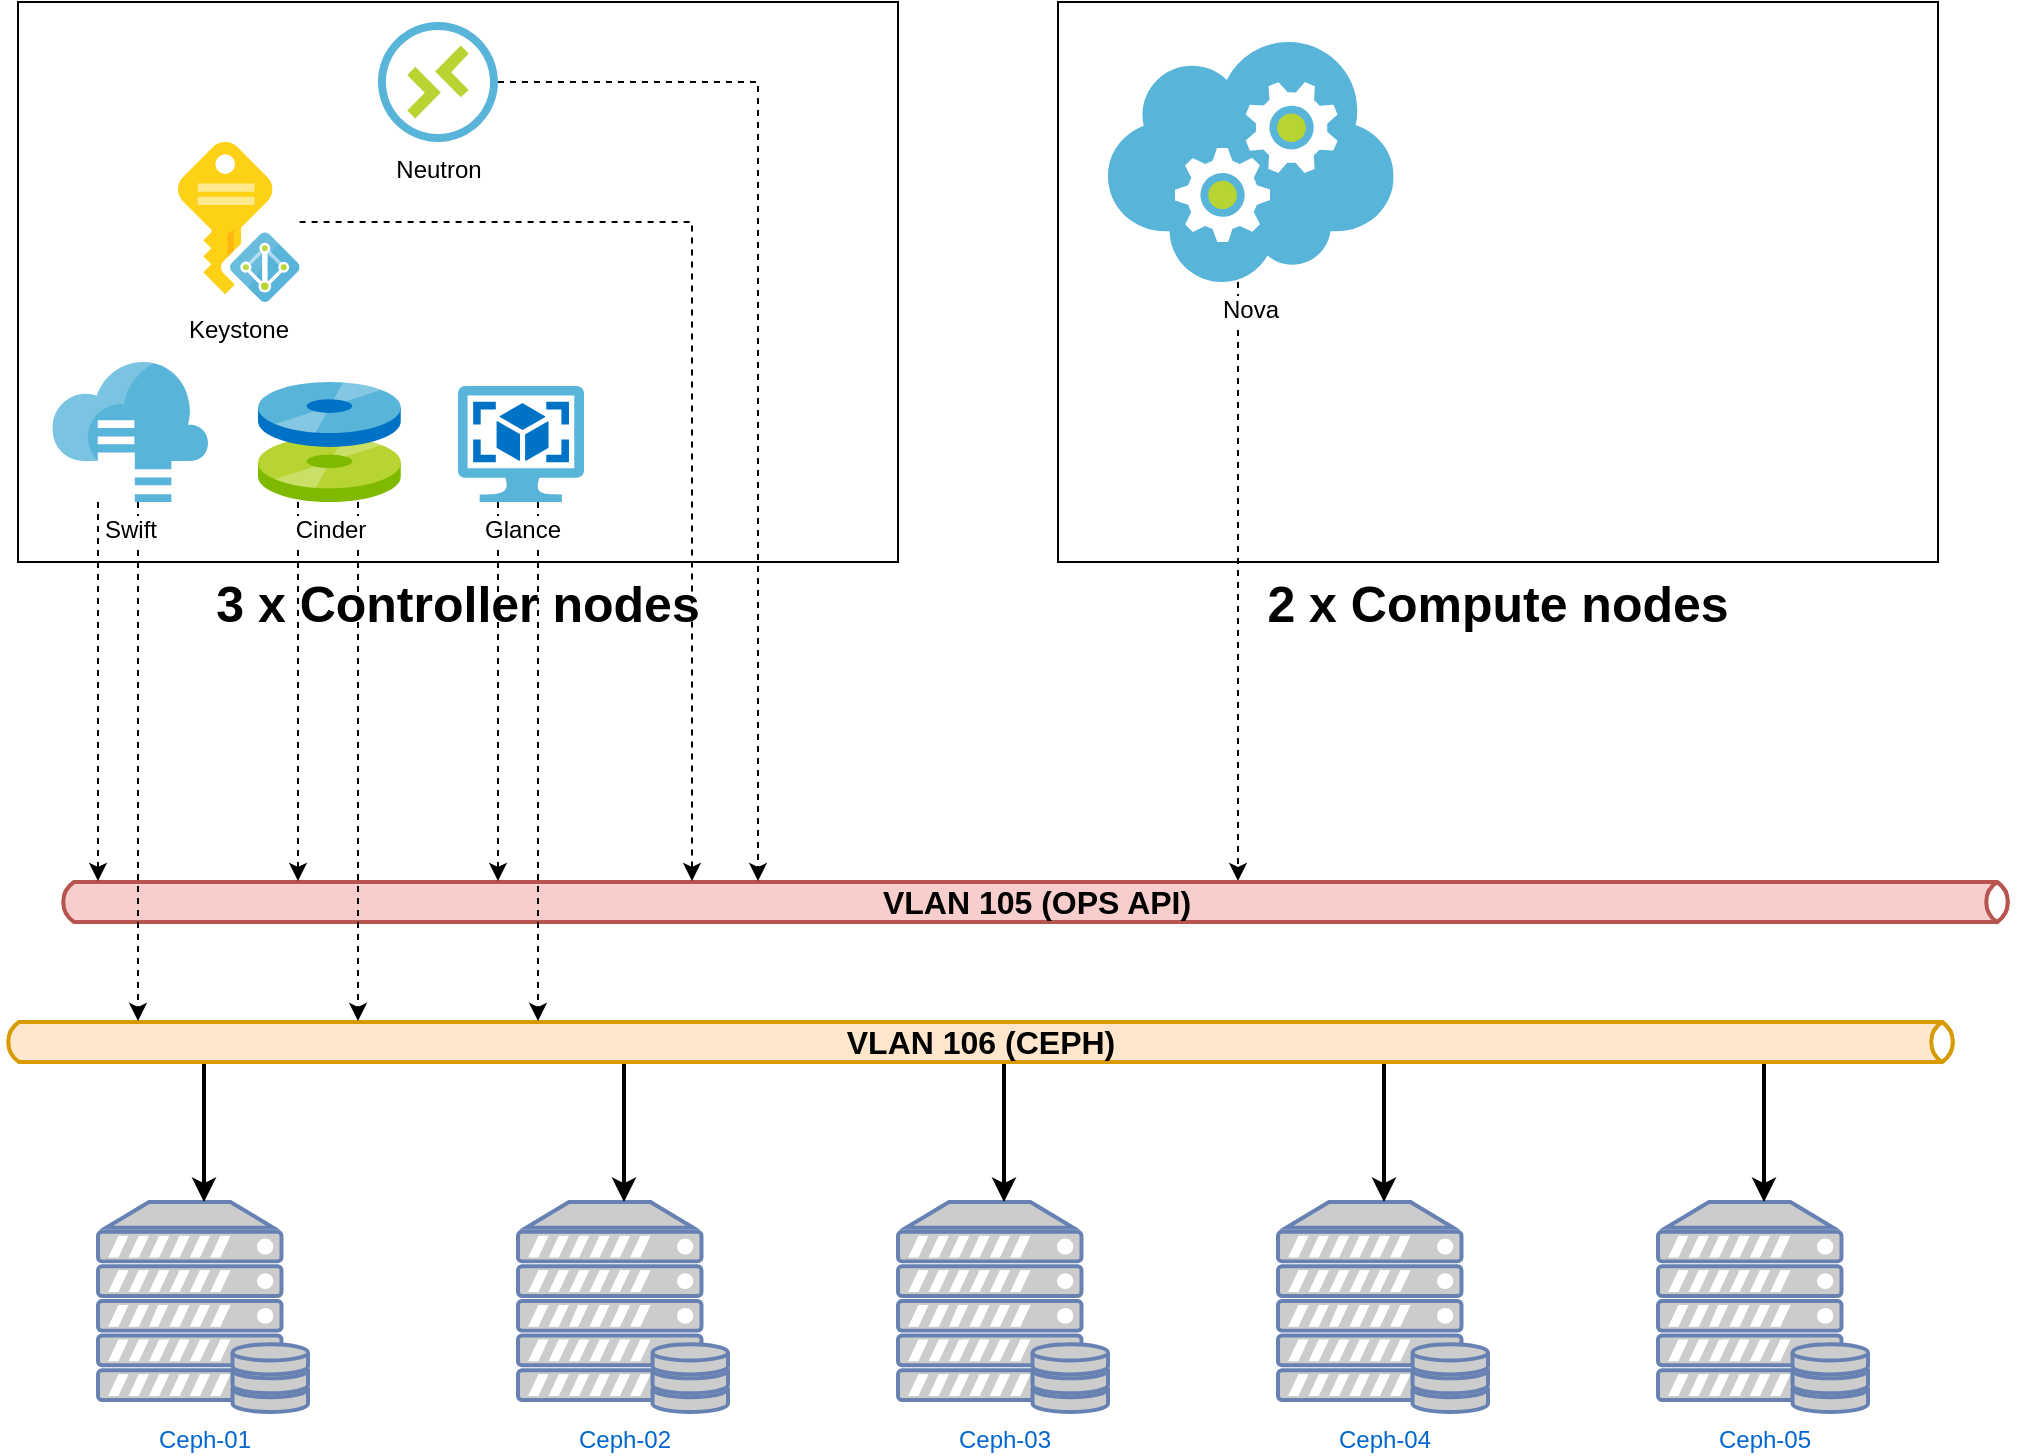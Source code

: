 <mxfile version="14.6.5" type="device"><diagram id="0HuxOxAmbzPKOW5NpBm4" name="Page-1"><mxGraphModel dx="1422" dy="846" grid="1" gridSize="10" guides="1" tooltips="1" connect="1" arrows="1" fold="1" page="1" pageScale="1" pageWidth="850" pageHeight="1100" math="0" shadow="0"><root><mxCell id="0"/><mxCell id="1" parent="0"/><mxCell id="F0BvP9YiuOC4RmmP4Cr4-1" value="" style="rounded=0;whiteSpace=wrap;html=1;" vertex="1" parent="1"><mxGeometry x="40" y="280" width="440" height="280" as="geometry"/></mxCell><mxCell id="F0BvP9YiuOC4RmmP4Cr4-2" value="" style="rounded=0;whiteSpace=wrap;html=1;" vertex="1" parent="1"><mxGeometry x="560" y="280" width="440" height="280" as="geometry"/></mxCell><mxCell id="F0BvP9YiuOC4RmmP4Cr4-3" value="&lt;b&gt;&lt;font style=&quot;font-size: 25px&quot;&gt;3 x Controller nodes&lt;/font&gt;&lt;/b&gt;" style="text;html=1;strokeColor=none;fillColor=none;align=center;verticalAlign=middle;whiteSpace=wrap;rounded=0;" vertex="1" parent="1"><mxGeometry x="135" y="570" width="250" height="20" as="geometry"/></mxCell><mxCell id="F0BvP9YiuOC4RmmP4Cr4-4" value="&lt;b&gt;&lt;font style=&quot;font-size: 25px&quot;&gt;2 x Compute nodes&lt;/font&gt;&lt;/b&gt;" style="text;html=1;strokeColor=none;fillColor=none;align=center;verticalAlign=middle;whiteSpace=wrap;rounded=0;" vertex="1" parent="1"><mxGeometry x="655" y="570" width="250" height="20" as="geometry"/></mxCell><mxCell id="F0BvP9YiuOC4RmmP4Cr4-7" value="Ceph-01" style="fontColor=#0066CC;verticalAlign=top;verticalLabelPosition=bottom;labelPosition=center;align=center;html=1;outlineConnect=0;fillColor=#CCCCCC;strokeColor=#6881B3;gradientColor=none;gradientDirection=north;strokeWidth=2;shape=mxgraph.networks.server_storage;" vertex="1" parent="1"><mxGeometry x="80" y="880" width="105" height="105" as="geometry"/></mxCell><mxCell id="F0BvP9YiuOC4RmmP4Cr4-8" value="Ceph-05" style="fontColor=#0066CC;verticalAlign=top;verticalLabelPosition=bottom;labelPosition=center;align=center;html=1;outlineConnect=0;fillColor=#CCCCCC;strokeColor=#6881B3;gradientColor=none;gradientDirection=north;strokeWidth=2;shape=mxgraph.networks.server_storage;" vertex="1" parent="1"><mxGeometry x="860" y="880" width="105" height="105" as="geometry"/></mxCell><mxCell id="F0BvP9YiuOC4RmmP4Cr4-9" value="Ceph-04" style="fontColor=#0066CC;verticalAlign=top;verticalLabelPosition=bottom;labelPosition=center;align=center;html=1;outlineConnect=0;fillColor=#CCCCCC;strokeColor=#6881B3;gradientColor=none;gradientDirection=north;strokeWidth=2;shape=mxgraph.networks.server_storage;" vertex="1" parent="1"><mxGeometry x="670" y="880" width="105" height="105" as="geometry"/></mxCell><mxCell id="F0BvP9YiuOC4RmmP4Cr4-10" value="Ceph-03" style="fontColor=#0066CC;verticalAlign=top;verticalLabelPosition=bottom;labelPosition=center;align=center;html=1;outlineConnect=0;fillColor=#CCCCCC;strokeColor=#6881B3;gradientColor=none;gradientDirection=north;strokeWidth=2;shape=mxgraph.networks.server_storage;" vertex="1" parent="1"><mxGeometry x="480" y="880" width="105" height="105" as="geometry"/></mxCell><mxCell id="F0BvP9YiuOC4RmmP4Cr4-11" value="Ceph-02" style="fontColor=#0066CC;verticalAlign=top;verticalLabelPosition=bottom;labelPosition=center;align=center;html=1;outlineConnect=0;fillColor=#CCCCCC;strokeColor=#6881B3;gradientColor=none;gradientDirection=north;strokeWidth=2;shape=mxgraph.networks.server_storage;" vertex="1" parent="1"><mxGeometry x="290" y="880" width="105" height="105" as="geometry"/></mxCell><mxCell id="F0BvP9YiuOC4RmmP4Cr4-14" style="edgeStyle=orthogonalEdgeStyle;rounded=0;orthogonalLoop=1;jettySize=auto;html=1;strokeWidth=2;" edge="1" parent="1" source="F0BvP9YiuOC4RmmP4Cr4-12" target="F0BvP9YiuOC4RmmP4Cr4-7"><mxGeometry relative="1" as="geometry"><Array as="points"><mxPoint x="133" y="827"/><mxPoint x="133" y="827"/></Array></mxGeometry></mxCell><mxCell id="F0BvP9YiuOC4RmmP4Cr4-15" style="edgeStyle=orthogonalEdgeStyle;rounded=0;orthogonalLoop=1;jettySize=auto;html=1;strokeWidth=2;" edge="1" parent="1" source="F0BvP9YiuOC4RmmP4Cr4-12" target="F0BvP9YiuOC4RmmP4Cr4-11"><mxGeometry relative="1" as="geometry"><Array as="points"><mxPoint x="343" y="830"/><mxPoint x="343" y="830"/></Array></mxGeometry></mxCell><mxCell id="F0BvP9YiuOC4RmmP4Cr4-16" style="edgeStyle=orthogonalEdgeStyle;rounded=0;orthogonalLoop=1;jettySize=auto;html=1;strokeWidth=2;" edge="1" parent="1" source="F0BvP9YiuOC4RmmP4Cr4-12" target="F0BvP9YiuOC4RmmP4Cr4-10"><mxGeometry relative="1" as="geometry"><Array as="points"><mxPoint x="533" y="830"/><mxPoint x="533" y="830"/></Array></mxGeometry></mxCell><mxCell id="F0BvP9YiuOC4RmmP4Cr4-17" style="edgeStyle=orthogonalEdgeStyle;rounded=0;orthogonalLoop=1;jettySize=auto;html=1;strokeWidth=2;" edge="1" parent="1" source="F0BvP9YiuOC4RmmP4Cr4-12" target="F0BvP9YiuOC4RmmP4Cr4-9"><mxGeometry relative="1" as="geometry"><Array as="points"><mxPoint x="723" y="830"/><mxPoint x="723" y="830"/></Array></mxGeometry></mxCell><mxCell id="F0BvP9YiuOC4RmmP4Cr4-18" style="edgeStyle=orthogonalEdgeStyle;rounded=0;orthogonalLoop=1;jettySize=auto;html=1;strokeWidth=2;" edge="1" parent="1" source="F0BvP9YiuOC4RmmP4Cr4-12" target="F0BvP9YiuOC4RmmP4Cr4-8"><mxGeometry relative="1" as="geometry"><Array as="points"><mxPoint x="913" y="850"/><mxPoint x="913" y="850"/></Array></mxGeometry></mxCell><mxCell id="F0BvP9YiuOC4RmmP4Cr4-12" value="&lt;b&gt;&lt;font style=&quot;font-size: 16px&quot;&gt;VLAN 106 (CEPH)&lt;/font&gt;&lt;/b&gt;" style="html=1;outlineConnect=0;fillColor=#ffe6cc;strokeColor=#d79b00;gradientDirection=north;strokeWidth=2;shape=mxgraph.networks.bus;gradientDirection=north;perimeter=backbonePerimeter;backboneSize=20;" vertex="1" parent="1"><mxGeometry x="32.5" y="790" width="977.5" height="20" as="geometry"/></mxCell><mxCell id="F0BvP9YiuOC4RmmP4Cr4-21" style="edgeStyle=orthogonalEdgeStyle;rounded=0;orthogonalLoop=1;jettySize=auto;html=1;strokeWidth=1;dashed=1;" edge="1" parent="1" source="F0BvP9YiuOC4RmmP4Cr4-19" target="F0BvP9YiuOC4RmmP4Cr4-20"><mxGeometry relative="1" as="geometry"><Array as="points"><mxPoint x="650" y="510"/><mxPoint x="650" y="510"/></Array></mxGeometry></mxCell><mxCell id="F0BvP9YiuOC4RmmP4Cr4-19" value="Nova" style="aspect=fixed;html=1;points=[];align=center;image;fontSize=12;image=img/lib/mscae/Cloud_Services_Classic.svg;" vertex="1" parent="1"><mxGeometry x="585" y="300" width="142.85" height="120" as="geometry"/></mxCell><mxCell id="F0BvP9YiuOC4RmmP4Cr4-20" value="&lt;b&gt;&lt;font style=&quot;font-size: 16px&quot;&gt;VLAN 105 (OPS API)&lt;/font&gt;&lt;/b&gt;" style="html=1;outlineConnect=0;fillColor=#f8cecc;strokeColor=#b85450;gradientDirection=north;strokeWidth=2;shape=mxgraph.networks.bus;gradientDirection=north;perimeter=backbonePerimeter;backboneSize=20;" vertex="1" parent="1"><mxGeometry x="60" y="720" width="977.5" height="20" as="geometry"/></mxCell><mxCell id="F0BvP9YiuOC4RmmP4Cr4-23" style="edgeStyle=orthogonalEdgeStyle;rounded=0;orthogonalLoop=1;jettySize=auto;html=1;dashed=1;strokeWidth=1;" edge="1" parent="1" source="F0BvP9YiuOC4RmmP4Cr4-22" target="F0BvP9YiuOC4RmmP4Cr4-20"><mxGeometry relative="1" as="geometry"><Array as="points"><mxPoint x="80" y="640"/><mxPoint x="80" y="640"/></Array></mxGeometry></mxCell><mxCell id="F0BvP9YiuOC4RmmP4Cr4-24" style="edgeStyle=orthogonalEdgeStyle;rounded=0;orthogonalLoop=1;jettySize=auto;html=1;dashed=1;strokeWidth=1;" edge="1" parent="1" source="F0BvP9YiuOC4RmmP4Cr4-22" target="F0BvP9YiuOC4RmmP4Cr4-12"><mxGeometry relative="1" as="geometry"><Array as="points"><mxPoint x="100" y="660"/><mxPoint x="100" y="660"/></Array></mxGeometry></mxCell><mxCell id="F0BvP9YiuOC4RmmP4Cr4-22" value="Swift" style="aspect=fixed;html=1;points=[];align=center;image;fontSize=12;image=img/lib/mscae/StorSimple.svg;" vertex="1" parent="1"><mxGeometry x="57.22" y="460" width="77.78" height="70" as="geometry"/></mxCell><mxCell id="F0BvP9YiuOC4RmmP4Cr4-32" style="edgeStyle=orthogonalEdgeStyle;rounded=0;orthogonalLoop=1;jettySize=auto;html=1;dashed=1;strokeWidth=1;" edge="1" parent="1" source="F0BvP9YiuOC4RmmP4Cr4-31" target="F0BvP9YiuOC4RmmP4Cr4-20"><mxGeometry relative="1" as="geometry"><Array as="points"><mxPoint x="180" y="610"/><mxPoint x="180" y="610"/></Array></mxGeometry></mxCell><mxCell id="F0BvP9YiuOC4RmmP4Cr4-33" style="edgeStyle=orthogonalEdgeStyle;rounded=0;orthogonalLoop=1;jettySize=auto;html=1;dashed=1;strokeWidth=1;" edge="1" parent="1" source="F0BvP9YiuOC4RmmP4Cr4-31" target="F0BvP9YiuOC4RmmP4Cr4-12"><mxGeometry relative="1" as="geometry"><Array as="points"><mxPoint x="210" y="660"/><mxPoint x="210" y="660"/></Array></mxGeometry></mxCell><mxCell id="F0BvP9YiuOC4RmmP4Cr4-31" value="Cinder" style="aspect=fixed;html=1;points=[];align=center;image;fontSize=12;image=img/lib/mscae/Discs.svg;" vertex="1" parent="1"><mxGeometry x="160" y="470" width="71.43" height="60" as="geometry"/></mxCell><mxCell id="F0BvP9YiuOC4RmmP4Cr4-35" style="edgeStyle=orthogonalEdgeStyle;rounded=0;orthogonalLoop=1;jettySize=auto;html=1;dashed=1;strokeWidth=1;" edge="1" parent="1" source="F0BvP9YiuOC4RmmP4Cr4-34" target="F0BvP9YiuOC4RmmP4Cr4-20"><mxGeometry relative="1" as="geometry"><Array as="points"><mxPoint x="280" y="630"/><mxPoint x="280" y="630"/></Array></mxGeometry></mxCell><mxCell id="F0BvP9YiuOC4RmmP4Cr4-36" style="edgeStyle=orthogonalEdgeStyle;rounded=0;orthogonalLoop=1;jettySize=auto;html=1;dashed=1;strokeWidth=1;" edge="1" parent="1" source="F0BvP9YiuOC4RmmP4Cr4-34" target="F0BvP9YiuOC4RmmP4Cr4-12"><mxGeometry relative="1" as="geometry"><Array as="points"><mxPoint x="300" y="590"/><mxPoint x="300" y="590"/></Array></mxGeometry></mxCell><mxCell id="F0BvP9YiuOC4RmmP4Cr4-34" value="Glance" style="aspect=fixed;html=1;points=[];align=center;image;fontSize=12;image=img/lib/mscae/OS_Images_Classic.svg;" vertex="1" parent="1"><mxGeometry x="260" y="472" width="63.04" height="58" as="geometry"/></mxCell><mxCell id="F0BvP9YiuOC4RmmP4Cr4-38" style="edgeStyle=orthogonalEdgeStyle;rounded=0;orthogonalLoop=1;jettySize=auto;html=1;dashed=1;strokeWidth=1;" edge="1" parent="1" source="F0BvP9YiuOC4RmmP4Cr4-37" target="F0BvP9YiuOC4RmmP4Cr4-20"><mxGeometry relative="1" as="geometry"><Array as="points"><mxPoint x="377" y="640"/><mxPoint x="377" y="640"/></Array></mxGeometry></mxCell><mxCell id="F0BvP9YiuOC4RmmP4Cr4-37" value="Keystone" style="aspect=fixed;html=1;points=[];align=center;image;fontSize=12;image=img/lib/mscae/Managed_Identities.svg;" vertex="1" parent="1"><mxGeometry x="120" y="350" width="60.8" height="80" as="geometry"/></mxCell><mxCell id="F0BvP9YiuOC4RmmP4Cr4-40" style="edgeStyle=orthogonalEdgeStyle;rounded=0;orthogonalLoop=1;jettySize=auto;html=1;dashed=1;strokeWidth=1;" edge="1" parent="1" source="F0BvP9YiuOC4RmmP4Cr4-39" target="F0BvP9YiuOC4RmmP4Cr4-20"><mxGeometry relative="1" as="geometry"><Array as="points"><mxPoint x="410" y="320"/></Array></mxGeometry></mxCell><mxCell id="F0BvP9YiuOC4RmmP4Cr4-39" value="Neutron" style="aspect=fixed;html=1;points=[];align=center;image;fontSize=12;image=img/lib/mscae/Connections.svg;" vertex="1" parent="1"><mxGeometry x="220" y="290" width="60" height="60" as="geometry"/></mxCell></root></mxGraphModel></diagram></mxfile>